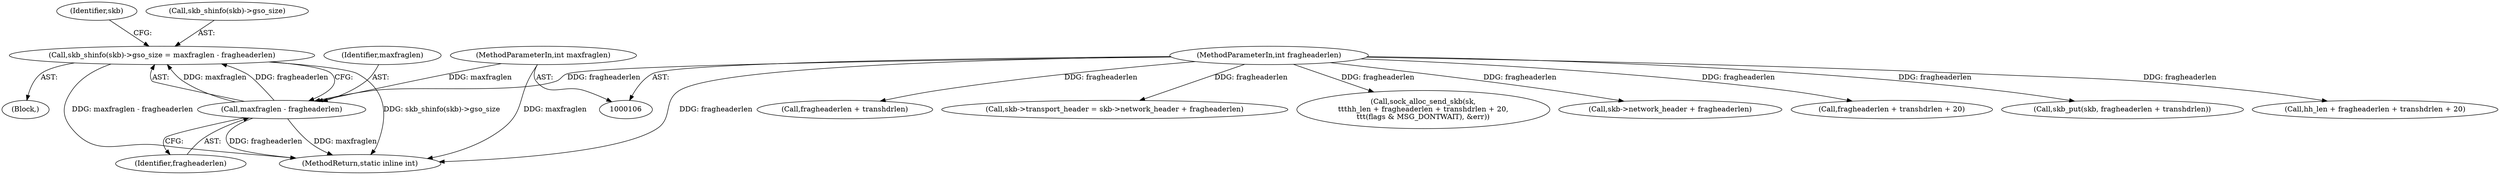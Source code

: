 digraph "0_linux_e93b7d748be887cd7639b113ba7d7ef792a7efb9@integer" {
"1000188" [label="(Call,skb_shinfo(skb)->gso_size = maxfraglen - fragheaderlen)"];
"1000193" [label="(Call,maxfraglen - fragheaderlen)"];
"1000115" [label="(MethodParameterIn,int maxfraglen)"];
"1000113" [label="(MethodParameterIn,int fragheaderlen)"];
"1000155" [label="(Call,fragheaderlen + transhdrlen)"];
"1000199" [label="(Identifier,skb)"];
"1000160" [label="(Call,skb->transport_header = skb->network_header + fragheaderlen)"];
"1000194" [label="(Identifier,maxfraglen)"];
"1000115" [label="(MethodParameterIn,int maxfraglen)"];
"1000189" [label="(Call,skb_shinfo(skb)->gso_size)"];
"1000130" [label="(Call,sock_alloc_send_skb(sk,\n\t\t\thh_len + fragheaderlen + transhdrlen + 20,\n\t\t\t(flags & MSG_DONTWAIT), &err))"];
"1000212" [label="(MethodReturn,static inline int)"];
"1000113" [label="(MethodParameterIn,int fragheaderlen)"];
"1000193" [label="(Call,maxfraglen - fragheaderlen)"];
"1000188" [label="(Call,skb_shinfo(skb)->gso_size = maxfraglen - fragheaderlen)"];
"1000164" [label="(Call,skb->network_header + fragheaderlen)"];
"1000195" [label="(Identifier,fragheaderlen)"];
"1000134" [label="(Call,fragheaderlen + transhdrlen + 20)"];
"1000117" [label="(Block,)"];
"1000153" [label="(Call,skb_put(skb, fragheaderlen + transhdrlen))"];
"1000132" [label="(Call,hh_len + fragheaderlen + transhdrlen + 20)"];
"1000188" -> "1000117"  [label="AST: "];
"1000188" -> "1000193"  [label="CFG: "];
"1000189" -> "1000188"  [label="AST: "];
"1000193" -> "1000188"  [label="AST: "];
"1000199" -> "1000188"  [label="CFG: "];
"1000188" -> "1000212"  [label="DDG: skb_shinfo(skb)->gso_size"];
"1000188" -> "1000212"  [label="DDG: maxfraglen - fragheaderlen"];
"1000193" -> "1000188"  [label="DDG: maxfraglen"];
"1000193" -> "1000188"  [label="DDG: fragheaderlen"];
"1000193" -> "1000195"  [label="CFG: "];
"1000194" -> "1000193"  [label="AST: "];
"1000195" -> "1000193"  [label="AST: "];
"1000193" -> "1000212"  [label="DDG: maxfraglen"];
"1000193" -> "1000212"  [label="DDG: fragheaderlen"];
"1000115" -> "1000193"  [label="DDG: maxfraglen"];
"1000113" -> "1000193"  [label="DDG: fragheaderlen"];
"1000115" -> "1000106"  [label="AST: "];
"1000115" -> "1000212"  [label="DDG: maxfraglen"];
"1000113" -> "1000106"  [label="AST: "];
"1000113" -> "1000212"  [label="DDG: fragheaderlen"];
"1000113" -> "1000130"  [label="DDG: fragheaderlen"];
"1000113" -> "1000132"  [label="DDG: fragheaderlen"];
"1000113" -> "1000134"  [label="DDG: fragheaderlen"];
"1000113" -> "1000153"  [label="DDG: fragheaderlen"];
"1000113" -> "1000155"  [label="DDG: fragheaderlen"];
"1000113" -> "1000160"  [label="DDG: fragheaderlen"];
"1000113" -> "1000164"  [label="DDG: fragheaderlen"];
}
